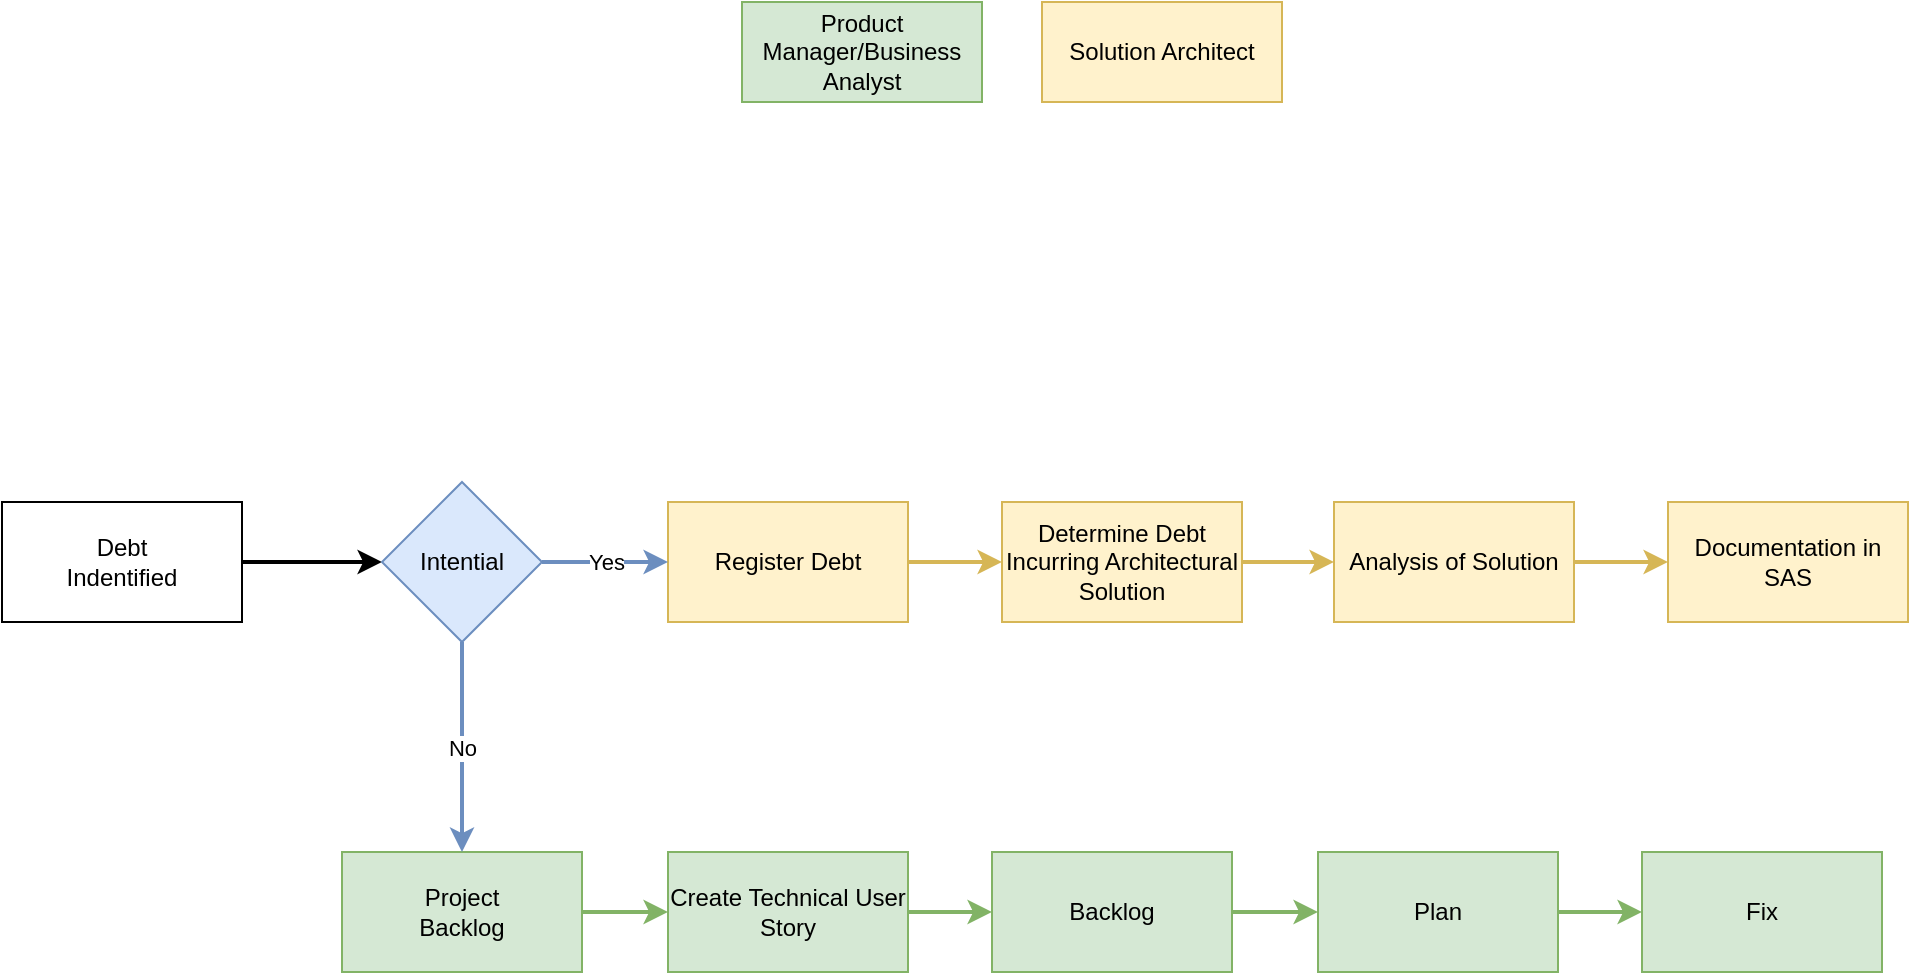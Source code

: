 <mxfile version="18.0.3" type="github">
  <diagram id="a7lsnvFxlzCNALzNnyJH" name="Page-1">
    <mxGraphModel dx="2272" dy="705" grid="1" gridSize="10" guides="1" tooltips="1" connect="1" arrows="1" fold="1" page="1" pageScale="1" pageWidth="850" pageHeight="1100" math="0" shadow="0">
      <root>
        <mxCell id="0" />
        <mxCell id="1" parent="0" />
        <mxCell id="5d6xXGC4PzFRG3rzIoWy-13" style="edgeStyle=orthogonalEdgeStyle;rounded=0;orthogonalLoop=1;jettySize=auto;html=1;entryX=0;entryY=0.5;entryDx=0;entryDy=0;fillColor=#fff2cc;strokeColor=#d6b656;strokeWidth=2;" edge="1" parent="1" source="VVxK7xskKdk4e8hoqTio-1" target="VVxK7xskKdk4e8hoqTio-9">
          <mxGeometry relative="1" as="geometry" />
        </mxCell>
        <mxCell id="VVxK7xskKdk4e8hoqTio-1" value="Register Debt" style="rounded=0;whiteSpace=wrap;html=1;fillColor=#fff2cc;strokeColor=#d6b656;" parent="1" vertex="1">
          <mxGeometry x="3" y="290" width="120" height="60" as="geometry" />
        </mxCell>
        <mxCell id="5d6xXGC4PzFRG3rzIoWy-17" style="edgeStyle=orthogonalEdgeStyle;rounded=0;orthogonalLoop=1;jettySize=auto;html=1;entryX=0;entryY=0.5;entryDx=0;entryDy=0;fillColor=#d5e8d4;strokeColor=#82b366;strokeWidth=2;" edge="1" parent="1" source="VVxK7xskKdk4e8hoqTio-2" target="VVxK7xskKdk4e8hoqTio-6">
          <mxGeometry relative="1" as="geometry" />
        </mxCell>
        <mxCell id="VVxK7xskKdk4e8hoqTio-2" value="Project &lt;br&gt;Backlog" style="rounded=0;whiteSpace=wrap;html=1;fillColor=#d5e8d4;strokeColor=#82b366;" parent="1" vertex="1">
          <mxGeometry x="-160" y="465" width="120" height="60" as="geometry" />
        </mxCell>
        <mxCell id="5d6xXGC4PzFRG3rzIoWy-2" style="edgeStyle=orthogonalEdgeStyle;rounded=0;orthogonalLoop=1;jettySize=auto;html=1;fillColor=#d5e8d4;strokeColor=#82b366;strokeWidth=2;" edge="1" parent="1" source="VVxK7xskKdk4e8hoqTio-6" target="geiYMRjk0BRkFTZCLamE-3">
          <mxGeometry relative="1" as="geometry" />
        </mxCell>
        <mxCell id="VVxK7xskKdk4e8hoqTio-6" value="Create Technical User Story" style="rounded=0;whiteSpace=wrap;html=1;fillColor=#d5e8d4;strokeColor=#82b366;" parent="1" vertex="1">
          <mxGeometry x="3" y="465" width="120" height="60" as="geometry" />
        </mxCell>
        <mxCell id="5d6xXGC4PzFRG3rzIoWy-14" style="edgeStyle=orthogonalEdgeStyle;rounded=0;orthogonalLoop=1;jettySize=auto;html=1;entryX=0;entryY=0.5;entryDx=0;entryDy=0;fillColor=#fff2cc;strokeColor=#d6b656;strokeWidth=2;" edge="1" parent="1" source="VVxK7xskKdk4e8hoqTio-9" target="VVxK7xskKdk4e8hoqTio-10">
          <mxGeometry relative="1" as="geometry" />
        </mxCell>
        <mxCell id="VVxK7xskKdk4e8hoqTio-9" value="Determine Debt Incurring Architectural Solution" style="rounded=0;whiteSpace=wrap;html=1;fillColor=#fff2cc;strokeColor=#d6b656;" parent="1" vertex="1">
          <mxGeometry x="170" y="290" width="120" height="60" as="geometry" />
        </mxCell>
        <mxCell id="5d6xXGC4PzFRG3rzIoWy-15" style="edgeStyle=orthogonalEdgeStyle;rounded=0;orthogonalLoop=1;jettySize=auto;html=1;entryX=0;entryY=0.5;entryDx=0;entryDy=0;fillColor=#fff2cc;strokeColor=#d6b656;strokeWidth=2;" edge="1" parent="1" source="VVxK7xskKdk4e8hoqTio-10" target="VVxK7xskKdk4e8hoqTio-11">
          <mxGeometry relative="1" as="geometry" />
        </mxCell>
        <mxCell id="VVxK7xskKdk4e8hoqTio-10" value="Analysis of Solution" style="rounded=0;whiteSpace=wrap;html=1;fillColor=#fff2cc;strokeColor=#d6b656;" parent="1" vertex="1">
          <mxGeometry x="336" y="290" width="120" height="60" as="geometry" />
        </mxCell>
        <mxCell id="VVxK7xskKdk4e8hoqTio-11" value="Documentation in SAS" style="rounded=0;whiteSpace=wrap;html=1;fillColor=#fff2cc;strokeColor=#d6b656;" parent="1" vertex="1">
          <mxGeometry x="503" y="290" width="120" height="60" as="geometry" />
        </mxCell>
        <mxCell id="5d6xXGC4PzFRG3rzIoWy-3" style="edgeStyle=orthogonalEdgeStyle;rounded=0;orthogonalLoop=1;jettySize=auto;html=1;entryX=0;entryY=0.5;entryDx=0;entryDy=0;fillColor=#d5e8d4;strokeColor=#82b366;strokeWidth=2;" edge="1" parent="1" source="geiYMRjk0BRkFTZCLamE-3" target="geiYMRjk0BRkFTZCLamE-4">
          <mxGeometry relative="1" as="geometry" />
        </mxCell>
        <mxCell id="geiYMRjk0BRkFTZCLamE-3" value="Backlog" style="rounded=0;whiteSpace=wrap;html=1;fillColor=#d5e8d4;strokeColor=#82b366;" parent="1" vertex="1">
          <mxGeometry x="165" y="465" width="120" height="60" as="geometry" />
        </mxCell>
        <mxCell id="5d6xXGC4PzFRG3rzIoWy-4" style="edgeStyle=orthogonalEdgeStyle;rounded=0;orthogonalLoop=1;jettySize=auto;html=1;fillColor=#d5e8d4;strokeColor=#82b366;strokeWidth=2;" edge="1" parent="1" source="geiYMRjk0BRkFTZCLamE-4" target="5d6xXGC4PzFRG3rzIoWy-1">
          <mxGeometry relative="1" as="geometry" />
        </mxCell>
        <mxCell id="geiYMRjk0BRkFTZCLamE-4" value="Plan" style="rounded=0;whiteSpace=wrap;html=1;fillColor=#d5e8d4;strokeColor=#82b366;" parent="1" vertex="1">
          <mxGeometry x="328" y="465" width="120" height="60" as="geometry" />
        </mxCell>
        <mxCell id="5d6xXGC4PzFRG3rzIoWy-1" value="Fix" style="rounded=0;whiteSpace=wrap;html=1;fillColor=#d5e8d4;strokeColor=#82b366;" vertex="1" parent="1">
          <mxGeometry x="490" y="465" width="120" height="60" as="geometry" />
        </mxCell>
        <mxCell id="5d6xXGC4PzFRG3rzIoWy-12" style="edgeStyle=orthogonalEdgeStyle;rounded=0;orthogonalLoop=1;jettySize=auto;html=1;strokeWidth=2;" edge="1" parent="1" source="5d6xXGC4PzFRG3rzIoWy-5" target="5d6xXGC4PzFRG3rzIoWy-6">
          <mxGeometry relative="1" as="geometry" />
        </mxCell>
        <mxCell id="5d6xXGC4PzFRG3rzIoWy-5" value="Debt&lt;br&gt;Indentified" style="rounded=0;whiteSpace=wrap;html=1;" vertex="1" parent="1">
          <mxGeometry x="-330" y="290" width="120" height="60" as="geometry" />
        </mxCell>
        <mxCell id="5d6xXGC4PzFRG3rzIoWy-8" value="No" style="edgeStyle=orthogonalEdgeStyle;rounded=0;orthogonalLoop=1;jettySize=auto;html=1;entryX=0.5;entryY=0;entryDx=0;entryDy=0;fillColor=#dae8fc;strokeColor=#6c8ebf;strokeWidth=2;" edge="1" parent="1" source="5d6xXGC4PzFRG3rzIoWy-6" target="VVxK7xskKdk4e8hoqTio-2">
          <mxGeometry relative="1" as="geometry" />
        </mxCell>
        <mxCell id="5d6xXGC4PzFRG3rzIoWy-19" value="Yes" style="edgeStyle=orthogonalEdgeStyle;rounded=0;orthogonalLoop=1;jettySize=auto;html=1;entryX=0;entryY=0.5;entryDx=0;entryDy=0;strokeWidth=2;fillColor=#dae8fc;strokeColor=#6c8ebf;" edge="1" parent="1" source="5d6xXGC4PzFRG3rzIoWy-6" target="VVxK7xskKdk4e8hoqTio-1">
          <mxGeometry relative="1" as="geometry" />
        </mxCell>
        <mxCell id="5d6xXGC4PzFRG3rzIoWy-6" value="Intential" style="rhombus;whiteSpace=wrap;html=1;fillColor=#dae8fc;strokeColor=#6c8ebf;" vertex="1" parent="1">
          <mxGeometry x="-140" y="280" width="80" height="80" as="geometry" />
        </mxCell>
        <mxCell id="5d6xXGC4PzFRG3rzIoWy-20" value="Product Manager/Business Analyst" style="rounded=0;whiteSpace=wrap;html=1;fillColor=#d5e8d4;strokeColor=#82b366;" vertex="1" parent="1">
          <mxGeometry x="40" y="40" width="120" height="50" as="geometry" />
        </mxCell>
        <mxCell id="5d6xXGC4PzFRG3rzIoWy-21" value="Solution Architect" style="rounded=0;whiteSpace=wrap;html=1;fillColor=#fff2cc;strokeColor=#d6b656;" vertex="1" parent="1">
          <mxGeometry x="190" y="40" width="120" height="50" as="geometry" />
        </mxCell>
      </root>
    </mxGraphModel>
  </diagram>
</mxfile>
